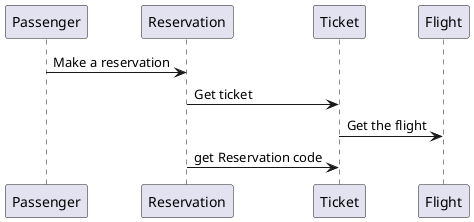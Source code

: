 @startuml

Passenger -> Reservation: Make a reservation
Reservation -> Ticket: Get ticket
Ticket -> Flight: Get the flight
Reservation -> Ticket: get Reservation code

@enduml



